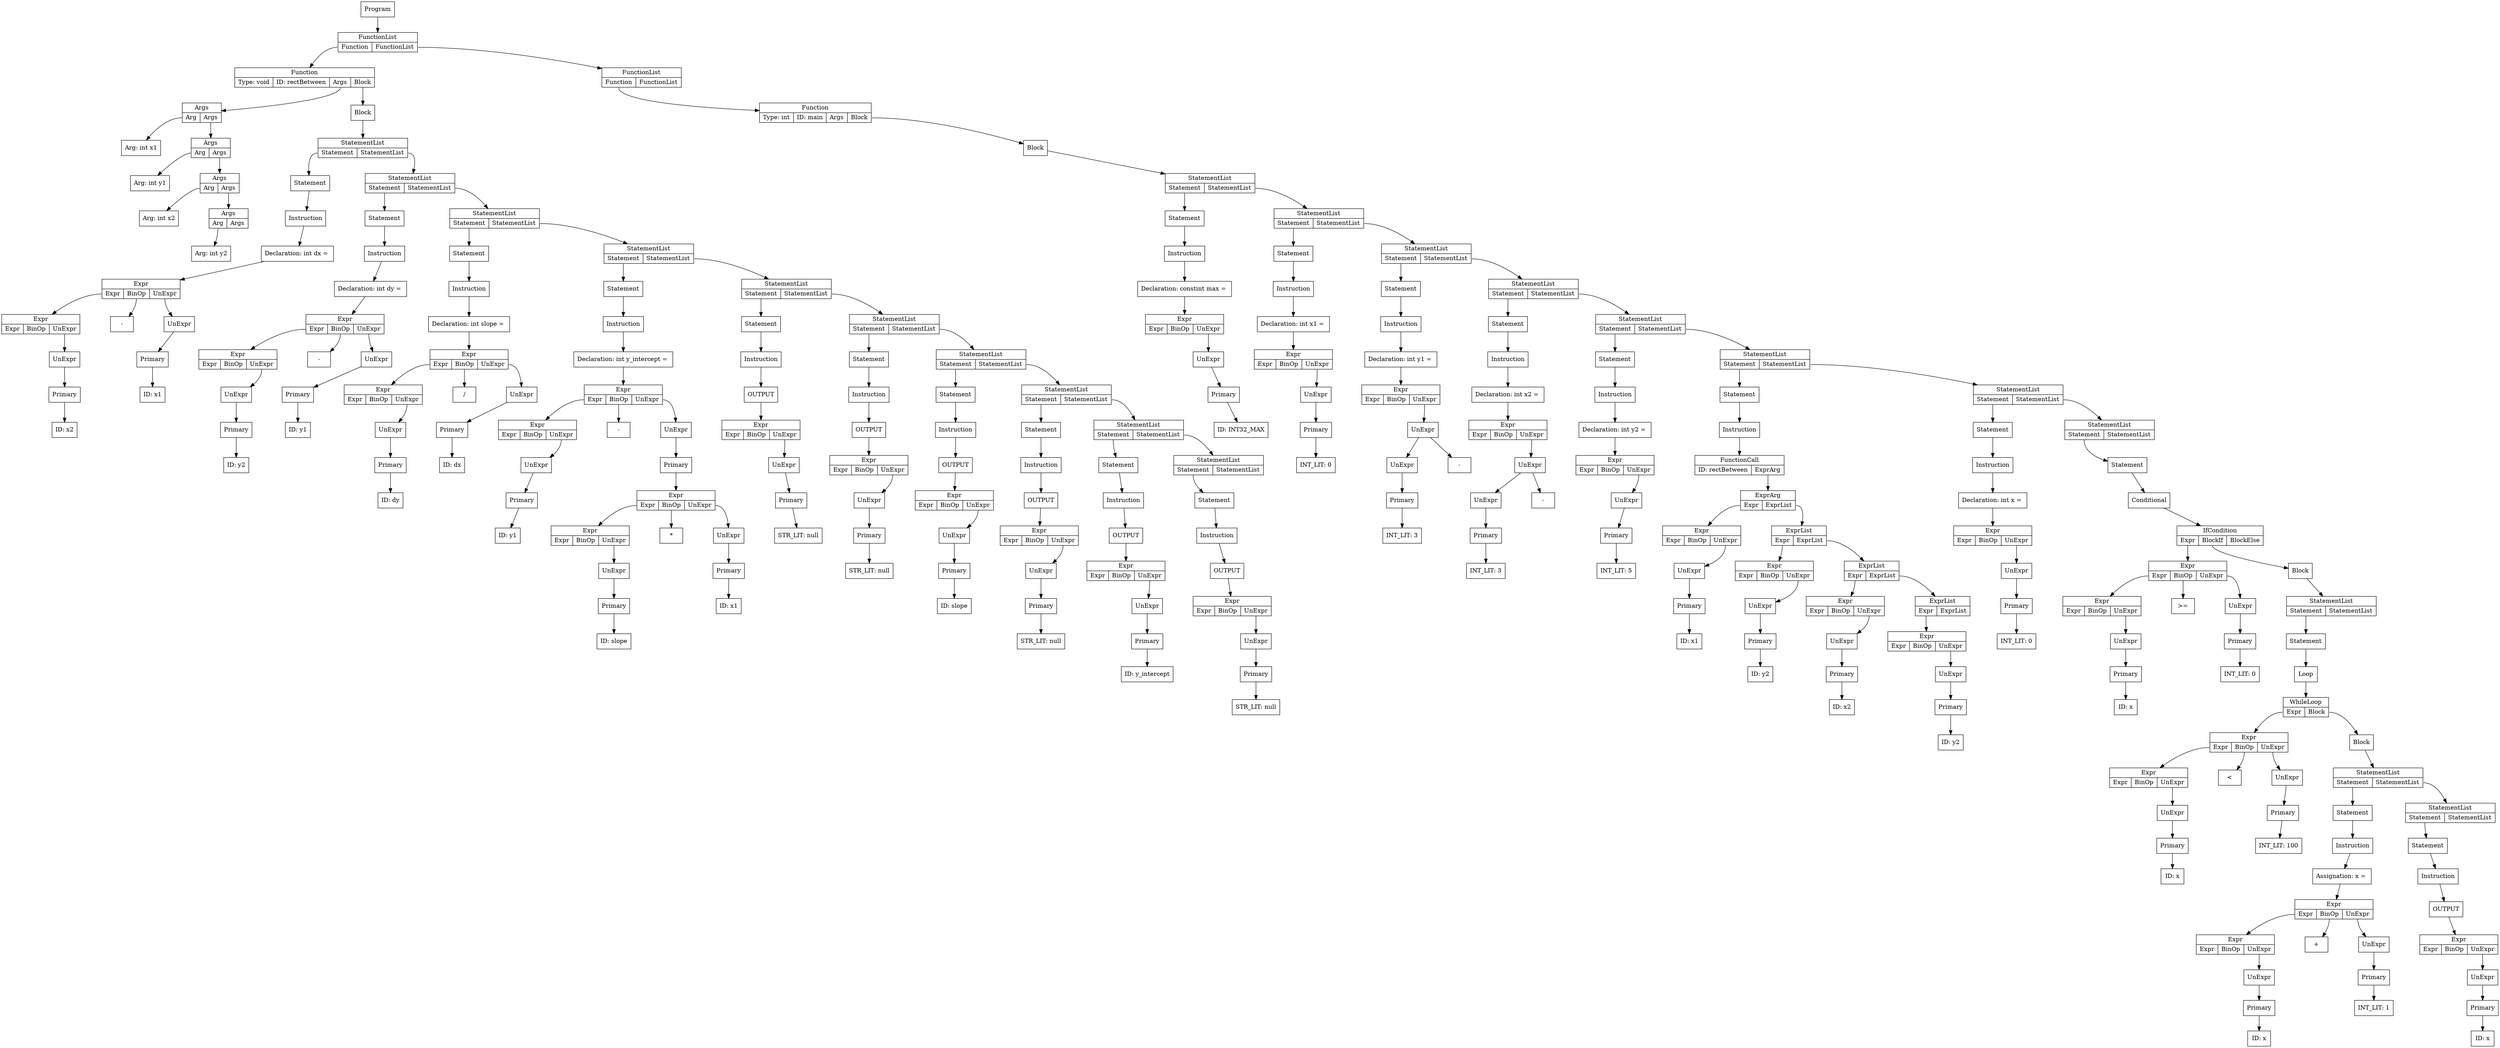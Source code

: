 digraph ccTree {
graph[nodesep="1"]
	node [shape=box]
	node [shape=box]
	n0 [label = "Arg: int x1"]
	n1 [label = "Arg: int y1"]
	n2 [label = "Arg: int x2"]
	n3 [label = "Arg: int y2"]
	n4 [label = "{Args | {<a>Arg | <as> Args}}", shape="record"]
	n4:a-> n3
	n5 [label = "{Args | {<a>Arg | <as> Args}}", shape="record"]
	n5:a-> n2
	n5:as-> n4
	n6 [label = "{Args | {<a>Arg | <as> Args}}", shape="record"]
	n6:a-> n1
	n6:as-> n5
	n7 [label = "{Args | {<a>Arg | <as> Args}}", shape="record"]
	n7:a-> n0
	n7:as-> n6
	n8 [label = "Primary"]
	n9 [label = "ID: x2"]
	n8-> n9
	n10 [label = "UnExpr"]
	n10-> n8
	n11 [label = "{Expr | {<e>Expr | <bo>BinOp | <ue>UnExpr}}", shape="record"]
	n11:ue-> n10
	n12 [label = "Primary"]
	n13 [label = "ID: x1"]
	n12-> n13
	n14 [label = "UnExpr"]
	n14-> n12
	n15 [label = "{Expr | {<e>Expr | <bo>BinOp | <ue>UnExpr}}", shape="record"]
	n15:e-> n11
	n16 [label = "-"]
	n15:bo-> n16
	n15:ue-> n14
	n17 [label = "Declaration: int dx = "]
	n17-> n15
	n18 [label = "Instruction"]
	n18-> n17
	n19 [label = "Statement"]
	n19-> n18
	n20 [label = "Primary"]
	n21 [label = "ID: y2"]
	n20-> n21
	n22 [label = "UnExpr"]
	n22-> n20
	n23 [label = "{Expr | {<e>Expr | <bo>BinOp | <ue>UnExpr}}", shape="record"]
	n23:ue-> n22
	n24 [label = "Primary"]
	n25 [label = "ID: y1"]
	n24-> n25
	n26 [label = "UnExpr"]
	n26-> n24
	n27 [label = "{Expr | {<e>Expr | <bo>BinOp | <ue>UnExpr}}", shape="record"]
	n27:e-> n23
	n28 [label = "-"]
	n27:bo-> n28
	n27:ue-> n26
	n29 [label = "Declaration: int dy = "]
	n29-> n27
	n30 [label = "Instruction"]
	n30-> n29
	n31 [label = "Statement"]
	n31-> n30
	n32 [label = "Primary"]
	n33 [label = "ID: dy"]
	n32-> n33
	n34 [label = "UnExpr"]
	n34-> n32
	n35 [label = "{Expr | {<e>Expr | <bo>BinOp | <ue>UnExpr}}", shape="record"]
	n35:ue-> n34
	n36 [label = "Primary"]
	n37 [label = "ID: dx"]
	n36-> n37
	n38 [label = "UnExpr"]
	n38-> n36
	n39 [label = "{Expr | {<e>Expr | <bo>BinOp | <ue>UnExpr}}", shape="record"]
	n39:e-> n35
	n40 [label = "/"]
	n39:bo-> n40
	n39:ue-> n38
	n41 [label = "Declaration: int slope = "]
	n41-> n39
	n42 [label = "Instruction"]
	n42-> n41
	n43 [label = "Statement"]
	n43-> n42
	n44 [label = "Primary"]
	n45 [label = "ID: y1"]
	n44-> n45
	n46 [label = "UnExpr"]
	n46-> n44
	n47 [label = "{Expr | {<e>Expr | <bo>BinOp | <ue>UnExpr}}", shape="record"]
	n47:ue-> n46
	n48 [label = "Primary"]
	n49 [label = "ID: slope"]
	n48-> n49
	n50 [label = "UnExpr"]
	n50-> n48
	n51 [label = "{Expr | {<e>Expr | <bo>BinOp | <ue>UnExpr}}", shape="record"]
	n51:ue-> n50
	n52 [label = "Primary"]
	n53 [label = "ID: x1"]
	n52-> n53
	n54 [label = "UnExpr"]
	n54-> n52
	n55 [label = "{Expr | {<e>Expr | <bo>BinOp | <ue>UnExpr}}", shape="record"]
	n55:e-> n51
	n56 [label = "*"]
	n55:bo-> n56
	n55:ue-> n54
	n57 [label = "Primary"]
	n57-> n55
	n58 [label = "UnExpr"]
	n58-> n57
	n59 [label = "{Expr | {<e>Expr | <bo>BinOp | <ue>UnExpr}}", shape="record"]
	n59:e-> n47
	n60 [label = "-"]
	n59:bo-> n60
	n59:ue-> n58
	n61 [label = "Declaration: int y_intercept = "]
	n61-> n59
	n62 [label = "Instruction"]
	n62-> n61
	n63 [label = "Statement"]
	n63-> n62
	n64 [label = "Primary"]
	n65 [label = "STR_LIT: null"]
	n64-> n65
	n66 [label = "UnExpr"]
	n66-> n64
	n67 [label = "{Expr | {<e>Expr | <bo>BinOp | <ue>UnExpr}}", shape="record"]
	n67:ue-> n66
	n68 [label = "Instruction"]
	n69 [label = "OUTPUT"]
	n68-> n69
	n69-> n67
	n70 [label = "Statement"]
	n70-> n68
	n71 [label = "Primary"]
	n72 [label = "STR_LIT: null"]
	n71-> n72
	n73 [label = "UnExpr"]
	n73-> n71
	n74 [label = "{Expr | {<e>Expr | <bo>BinOp | <ue>UnExpr}}", shape="record"]
	n74:ue-> n73
	n75 [label = "Instruction"]
	n76 [label = "OUTPUT"]
	n75-> n76
	n76-> n74
	n77 [label = "Statement"]
	n77-> n75
	n78 [label = "Primary"]
	n79 [label = "ID: slope"]
	n78-> n79
	n80 [label = "UnExpr"]
	n80-> n78
	n81 [label = "{Expr | {<e>Expr | <bo>BinOp | <ue>UnExpr}}", shape="record"]
	n81:ue-> n80
	n82 [label = "Instruction"]
	n83 [label = "OUTPUT"]
	n82-> n83
	n83-> n81
	n84 [label = "Statement"]
	n84-> n82
	n85 [label = "Primary"]
	n86 [label = "STR_LIT: null"]
	n85-> n86
	n87 [label = "UnExpr"]
	n87-> n85
	n88 [label = "{Expr | {<e>Expr | <bo>BinOp | <ue>UnExpr}}", shape="record"]
	n88:ue-> n87
	n89 [label = "Instruction"]
	n90 [label = "OUTPUT"]
	n89-> n90
	n90-> n88
	n91 [label = "Statement"]
	n91-> n89
	n92 [label = "Primary"]
	n93 [label = "ID: y_intercept"]
	n92-> n93
	n94 [label = "UnExpr"]
	n94-> n92
	n95 [label = "{Expr | {<e>Expr | <bo>BinOp | <ue>UnExpr}}", shape="record"]
	n95:ue-> n94
	n96 [label = "Instruction"]
	n97 [label = "OUTPUT"]
	n96-> n97
	n97-> n95
	n98 [label = "Statement"]
	n98-> n96
	n99 [label = "Primary"]
	n100 [label = "STR_LIT: null"]
	n99-> n100
	n101 [label = "UnExpr"]
	n101-> n99
	n102 [label = "{Expr | {<e>Expr | <bo>BinOp | <ue>UnExpr}}", shape="record"]
	n102:ue-> n101
	n103 [label = "Instruction"]
	n104 [label = "OUTPUT"]
	n103-> n104
	n104-> n102
	n105 [label = "Statement"]
	n105-> n103
	n106 [label = "{StatementList | {<s>Statement | <sl>StatementList}}", shape="record"]
	n106:s-> n105
	n107 [label = "{StatementList | {<s>Statement | <sl>StatementList}}", shape="record"]
	n107:s-> n98
	n107:sl-> n106
	n108 [label = "{StatementList | {<s>Statement | <sl>StatementList}}", shape="record"]
	n108:s-> n91
	n108:sl-> n107
	n109 [label = "{StatementList | {<s>Statement | <sl>StatementList}}", shape="record"]
	n109:s-> n84
	n109:sl-> n108
	n110 [label = "{StatementList | {<s>Statement | <sl>StatementList}}", shape="record"]
	n110:s-> n77
	n110:sl-> n109
	n111 [label = "{StatementList | {<s>Statement | <sl>StatementList}}", shape="record"]
	n111:s-> n70
	n111:sl-> n110
	n112 [label = "{StatementList | {<s>Statement | <sl>StatementList}}", shape="record"]
	n112:s-> n63
	n112:sl-> n111
	n113 [label = "{StatementList | {<s>Statement | <sl>StatementList}}", shape="record"]
	n113:s-> n43
	n113:sl-> n112
	n114 [label = "{StatementList | {<s>Statement | <sl>StatementList}}", shape="record"]
	n114:s-> n31
	n114:sl-> n113
	n115 [label = "{StatementList | {<s>Statement | <sl>StatementList}}", shape="record"]
	n115:s-> n19
	n115:sl-> n114
	n116 [label = "Block"]
	n116-> n115
	n117 [label = "{Function | {Type: void | ID: rectBetween | <a>Args | <b>Block}}", shape="record"]
	n117:a-> n7
	n117:b-> n116
	n118 [label = "Primary"]
	n119 [label = "ID: INT32_MAX"]
	n118-> n119
	n120 [label = "UnExpr"]
	n120-> n118
	n121 [label = "{Expr | {<e>Expr | <bo>BinOp | <ue>UnExpr}}", shape="record"]
	n121:ue-> n120
	n122 [label = "Declaration: constint max = "]
	n122-> n121
	n123 [label = "Instruction"]
	n123-> n122
	n124 [label = "Statement"]
	n124-> n123
	n125 [label = "Primary"]
	n126 [label = "INT_LIT: 0"]
	n125-> n126
	n127 [label = "UnExpr"]
	n127-> n125
	n128 [label = "{Expr | {<e>Expr | <bo>BinOp | <ue>UnExpr}}", shape="record"]
	n128:ue-> n127
	n129 [label = "Declaration: int x1 = "]
	n129-> n128
	n130 [label = "Instruction"]
	n130-> n129
	n131 [label = "Statement"]
	n131-> n130
	n132 [label = "Primary"]
	n133 [label = "INT_LIT: 3"]
	n132-> n133
	n134 [label = "UnExpr"]
	n134-> n132
	n135 [label = "UnExpr"]
	n136 [label = "-"]
	n135-> n136
	n135-> n134
	n137 [label = "{Expr | {<e>Expr | <bo>BinOp | <ue>UnExpr}}", shape="record"]
	n137:ue-> n135
	n138 [label = "Declaration: int y1 = "]
	n138-> n137
	n139 [label = "Instruction"]
	n139-> n138
	n140 [label = "Statement"]
	n140-> n139
	n141 [label = "Primary"]
	n142 [label = "INT_LIT: 3"]
	n141-> n142
	n143 [label = "UnExpr"]
	n143-> n141
	n144 [label = "UnExpr"]
	n145 [label = "-"]
	n144-> n145
	n144-> n143
	n146 [label = "{Expr | {<e>Expr | <bo>BinOp | <ue>UnExpr}}", shape="record"]
	n146:ue-> n144
	n147 [label = "Declaration: int x2 = "]
	n147-> n146
	n148 [label = "Instruction"]
	n148-> n147
	n149 [label = "Statement"]
	n149-> n148
	n150 [label = "Primary"]
	n151 [label = "INT_LIT: 5"]
	n150-> n151
	n152 [label = "UnExpr"]
	n152-> n150
	n153 [label = "{Expr | {<e>Expr | <bo>BinOp | <ue>UnExpr}}", shape="record"]
	n153:ue-> n152
	n154 [label = "Declaration: int y2 = "]
	n154-> n153
	n155 [label = "Instruction"]
	n155-> n154
	n156 [label = "Statement"]
	n156-> n155
	n157 [label = "Primary"]
	n158 [label = "ID: x1"]
	n157-> n158
	n159 [label = "UnExpr"]
	n159-> n157
	n160 [label = "{Expr | {<e>Expr | <bo>BinOp | <ue>UnExpr}}", shape="record"]
	n160:ue-> n159
	n161 [label = "Primary"]
	n162 [label = "ID: y2"]
	n161-> n162
	n163 [label = "UnExpr"]
	n163-> n161
	n164 [label = "{Expr | {<e>Expr | <bo>BinOp | <ue>UnExpr}}", shape="record"]
	n164:ue-> n163
	n165 [label = "Primary"]
	n166 [label = "ID: x2"]
	n165-> n166
	n167 [label = "UnExpr"]
	n167-> n165
	n168 [label = "{Expr | {<e>Expr | <bo>BinOp | <ue>UnExpr}}", shape="record"]
	n168:ue-> n167
	n169 [label = "Primary"]
	n170 [label = "ID: y2"]
	n169-> n170
	n171 [label = "UnExpr"]
	n171-> n169
	n172 [label = "{Expr | {<e>Expr | <bo>BinOp | <ue>UnExpr}}", shape="record"]
	n172:ue-> n171
	n173 [label = "{ExprList |{<e>Expr | <el>ExprList}}", shape="record"]
	n173:e-> n172
	n174 [label = "{ExprList |{<e>Expr | <el>ExprList}}", shape="record"]
	n174:e-> n168
	n174:el-> n173
	n175 [label = "{ExprList |{<e>Expr | <el>ExprList}}", shape="record"]
	n175:e-> n164
	n175:el-> n174
	n176 [label = "{ExprArg | {<e>Expr | <el>ExprList}}", shape="record"]
	n176:e-> n160
	n176:el-> n175
	n177 [label = "{FunctionCall | { ID: rectBetween | <e>ExprArg}}", shape="record"]
	n177:e-> n176
	n178 [label = "Instruction"]
	n178-> n177
	n179 [label = "Statement"]
	n179-> n178
	n180 [label = "Primary"]
	n181 [label = "INT_LIT: 0"]
	n180-> n181
	n182 [label = "UnExpr"]
	n182-> n180
	n183 [label = "{Expr | {<e>Expr | <bo>BinOp | <ue>UnExpr}}", shape="record"]
	n183:ue-> n182
	n184 [label = "Declaration: int x = "]
	n184-> n183
	n185 [label = "Instruction"]
	n185-> n184
	n186 [label = "Statement"]
	n186-> n185
	n187 [label = "Primary"]
	n188 [label = "ID: x"]
	n187-> n188
	n189 [label = "UnExpr"]
	n189-> n187
	n190 [label = "{Expr | {<e>Expr | <bo>BinOp | <ue>UnExpr}}", shape="record"]
	n190:ue-> n189
	n191 [label = "Primary"]
	n192 [label = "INT_LIT: 0"]
	n191-> n192
	n193 [label = "UnExpr"]
	n193-> n191
	n194 [label = "{Expr | {<e>Expr | <bo>BinOp | <ue>UnExpr}}", shape="record"]
	n194:e-> n190
	n195 [label = ">="]
	n194:bo-> n195
	n194:ue-> n193
	n196 [label = "Primary"]
	n197 [label = "ID: x"]
	n196-> n197
	n198 [label = "UnExpr"]
	n198-> n196
	n199 [label = "{Expr | {<e>Expr | <bo>BinOp | <ue>UnExpr}}", shape="record"]
	n199:ue-> n198
	n200 [label = "Primary"]
	n201 [label = "INT_LIT: 100"]
	n200-> n201
	n202 [label = "UnExpr"]
	n202-> n200
	n203 [label = "{Expr | {<e>Expr | <bo>BinOp | <ue>UnExpr}}", shape="record"]
	n203:e-> n199
	n204 [label = "<"]
	n203:bo-> n204
	n203:ue-> n202
	n205 [label = "Primary"]
	n206 [label = "ID: x"]
	n205-> n206
	n207 [label = "UnExpr"]
	n207-> n205
	n208 [label = "{Expr | {<e>Expr | <bo>BinOp | <ue>UnExpr}}", shape="record"]
	n208:ue-> n207
	n209 [label = "Primary"]
	n210 [label = "INT_LIT: 1"]
	n209-> n210
	n211 [label = "UnExpr"]
	n211-> n209
	n212 [label = "{Expr | {<e>Expr | <bo>BinOp | <ue>UnExpr}}", shape="record"]
	n212:e-> n208
	n213 [label = "+"]
	n212:bo-> n213
	n212:ue-> n211
	n214 [label = "Assignation: x = "]
	n214-> n212
	n215 [label = "Instruction"]
	n215-> n214
	n216 [label = "Statement"]
	n216-> n215
	n217 [label = "Primary"]
	n218 [label = "ID: x"]
	n217-> n218
	n219 [label = "UnExpr"]
	n219-> n217
	n220 [label = "{Expr | {<e>Expr | <bo>BinOp | <ue>UnExpr}}", shape="record"]
	n220:ue-> n219
	n221 [label = "Instruction"]
	n222 [label = "OUTPUT"]
	n221-> n222
	n222-> n220
	n223 [label = "Statement"]
	n223-> n221
	n224 [label = "{StatementList | {<s>Statement | <sl>StatementList}}", shape="record"]
	n224:s-> n223
	n225 [label = "{StatementList | {<s>Statement | <sl>StatementList}}", shape="record"]
	n225:s-> n216
	n225:sl-> n224
	n226 [label = "Block"]
	n226-> n225
	n227 [label = "{WhileLoop | {<e>Expr | <b>Block}}", shape="record"]
	n227:e-> n203
	n227:b-> n226
	n228 [label = "Loop"]
	n228-> n227
	n229 [label = "Statement"]
	n229-> n228
	n230 [label = "{StatementList | {<s>Statement | <sl>StatementList}}", shape="record"]
	n230:s-> n229
	n231 [label = "Block"]
	n231-> n230
	n232 [label = "{IfCondition | {<e>Expr | <b1>BlockIf | <b2>BlockElse}}", shape="record"]
	n232:e-> n194
	n232:b1-> n231
	n233 [label = "Conditional"]
	n233-> n232
	n234 [label = "Statement"]
	n234-> n233
	n235 [label = "{StatementList | {<s>Statement | <sl>StatementList}}", shape="record"]
	n235:s-> n234
	n236 [label = "{StatementList | {<s>Statement | <sl>StatementList}}", shape="record"]
	n236:s-> n186
	n236:sl-> n235
	n237 [label = "{StatementList | {<s>Statement | <sl>StatementList}}", shape="record"]
	n237:s-> n179
	n237:sl-> n236
	n238 [label = "{StatementList | {<s>Statement | <sl>StatementList}}", shape="record"]
	n238:s-> n156
	n238:sl-> n237
	n239 [label = "{StatementList | {<s>Statement | <sl>StatementList}}", shape="record"]
	n239:s-> n149
	n239:sl-> n238
	n240 [label = "{StatementList | {<s>Statement | <sl>StatementList}}", shape="record"]
	n240:s-> n140
	n240:sl-> n239
	n241 [label = "{StatementList | {<s>Statement | <sl>StatementList}}", shape="record"]
	n241:s-> n131
	n241:sl-> n240
	n242 [label = "{StatementList | {<s>Statement | <sl>StatementList}}", shape="record"]
	n242:s-> n124
	n242:sl-> n241
	n243 [label = "Block"]
	n243-> n242
	n244 [label = "{Function | {Type: int | ID: main | <a>Args | <b>Block}}", shape="record"]
	n244:b-> n243
	n245 [label = "{FunctionList | {<f> Function | <fl> FunctionList}}", shape="record"]
	n245:f-> n244
	n246 [label = "{FunctionList | {<f> Function | <fl> FunctionList}}", shape="record"]
	n246:f-> n117
	n246:fl-> n245
	n247 [label = "Program"]
	n247-> n246
}